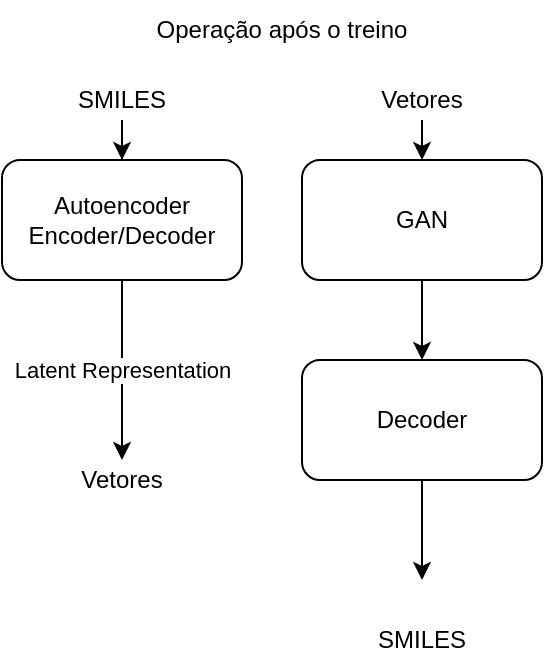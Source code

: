 <mxfile version="14.2.4" type="embed">
    <diagram id="xGYVAaBlfo-47tVgDd7L" name="Page-1">
        <mxGraphModel dx="1130" dy="798" grid="1" gridSize="10" guides="1" tooltips="1" connect="1" arrows="1" fold="1" page="1" pageScale="1" pageWidth="827" pageHeight="1169" math="0" shadow="0">
            <root>
                <mxCell id="0"/>
                <mxCell id="1" parent="0"/>
                <mxCell id="5" style="edgeStyle=orthogonalEdgeStyle;rounded=0;orthogonalLoop=1;jettySize=auto;html=1;entryX=0.5;entryY=0;entryDx=0;entryDy=0;" edge="1" parent="1" source="2" target="3">
                    <mxGeometry relative="1" as="geometry"/>
                </mxCell>
                <mxCell id="2" value="SMILES" style="text;html=1;strokeColor=none;fillColor=none;align=center;verticalAlign=middle;whiteSpace=wrap;rounded=0;" vertex="1" parent="1">
                    <mxGeometry x="40" y="40" width="40" height="20" as="geometry"/>
                </mxCell>
                <mxCell id="7" value="Latent Representation" style="edgeStyle=orthogonalEdgeStyle;rounded=0;orthogonalLoop=1;jettySize=auto;html=1;exitX=0.5;exitY=1;exitDx=0;exitDy=0;entryX=0.5;entryY=0;entryDx=0;entryDy=0;" edge="1" parent="1" source="3" target="8">
                    <mxGeometry relative="1" as="geometry">
                        <mxPoint x="60" y="210" as="targetPoint"/>
                    </mxGeometry>
                </mxCell>
                <mxCell id="3" value="Autoencoder&lt;br&gt;Encoder/Decoder" style="rounded=1;whiteSpace=wrap;html=1;" vertex="1" parent="1">
                    <mxGeometry y="80" width="120" height="60" as="geometry"/>
                </mxCell>
                <mxCell id="8" value="Vetores" style="text;html=1;strokeColor=none;fillColor=none;align=center;verticalAlign=middle;whiteSpace=wrap;rounded=0;" vertex="1" parent="1">
                    <mxGeometry x="40" y="230" width="40" height="20" as="geometry"/>
                </mxCell>
                <mxCell id="11" style="edgeStyle=orthogonalEdgeStyle;rounded=0;orthogonalLoop=1;jettySize=auto;html=1;exitX=0.5;exitY=1;exitDx=0;exitDy=0;entryX=0.5;entryY=0;entryDx=0;entryDy=0;" edge="1" parent="1" source="9" target="10">
                    <mxGeometry relative="1" as="geometry"/>
                </mxCell>
                <mxCell id="9" value="Vetores" style="text;html=1;strokeColor=none;fillColor=none;align=center;verticalAlign=middle;whiteSpace=wrap;rounded=0;" vertex="1" parent="1">
                    <mxGeometry x="190" y="40" width="40" height="20" as="geometry"/>
                </mxCell>
                <mxCell id="13" style="edgeStyle=orthogonalEdgeStyle;rounded=0;orthogonalLoop=1;jettySize=auto;html=1;exitX=0.5;exitY=1;exitDx=0;exitDy=0;entryX=0.5;entryY=0;entryDx=0;entryDy=0;" edge="1" parent="1" source="10" target="12">
                    <mxGeometry relative="1" as="geometry"/>
                </mxCell>
                <mxCell id="10" value="GAN" style="rounded=1;whiteSpace=wrap;html=1;" vertex="1" parent="1">
                    <mxGeometry x="150" y="80" width="120" height="60" as="geometry"/>
                </mxCell>
                <mxCell id="14" style="edgeStyle=orthogonalEdgeStyle;rounded=0;orthogonalLoop=1;jettySize=auto;html=1;exitX=0.5;exitY=1;exitDx=0;exitDy=0;" edge="1" parent="1" source="12">
                    <mxGeometry relative="1" as="geometry">
                        <mxPoint x="210" y="290" as="targetPoint"/>
                    </mxGeometry>
                </mxCell>
                <mxCell id="12" value="Decoder" style="rounded=1;whiteSpace=wrap;html=1;" vertex="1" parent="1">
                    <mxGeometry x="150" y="180" width="120" height="60" as="geometry"/>
                </mxCell>
                <mxCell id="15" value="SMILES" style="text;html=1;strokeColor=none;fillColor=none;align=center;verticalAlign=middle;whiteSpace=wrap;rounded=0;" vertex="1" parent="1">
                    <mxGeometry x="190" y="310" width="40" height="20" as="geometry"/>
                </mxCell>
                <mxCell id="17" value="Operação após o treino" style="text;html=1;strokeColor=none;fillColor=none;align=center;verticalAlign=middle;whiteSpace=wrap;rounded=0;" vertex="1" parent="1">
                    <mxGeometry x="50" width="180" height="30" as="geometry"/>
                </mxCell>
            </root>
        </mxGraphModel>
    </diagram>
</mxfile>